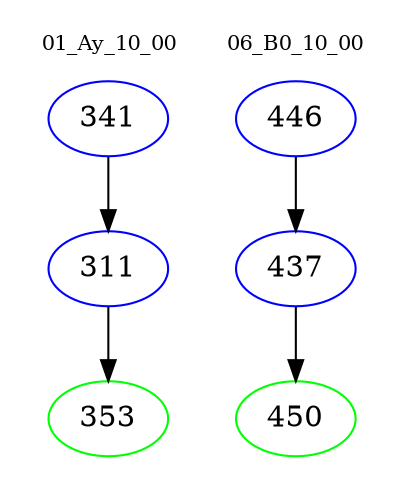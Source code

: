 digraph{
subgraph cluster_0 {
color = white
label = "01_Ay_10_00";
fontsize=10;
T0_341 [label="341", color="blue"]
T0_341 -> T0_311 [color="black"]
T0_311 [label="311", color="blue"]
T0_311 -> T0_353 [color="black"]
T0_353 [label="353", color="green"]
}
subgraph cluster_1 {
color = white
label = "06_B0_10_00";
fontsize=10;
T1_446 [label="446", color="blue"]
T1_446 -> T1_437 [color="black"]
T1_437 [label="437", color="blue"]
T1_437 -> T1_450 [color="black"]
T1_450 [label="450", color="green"]
}
}
